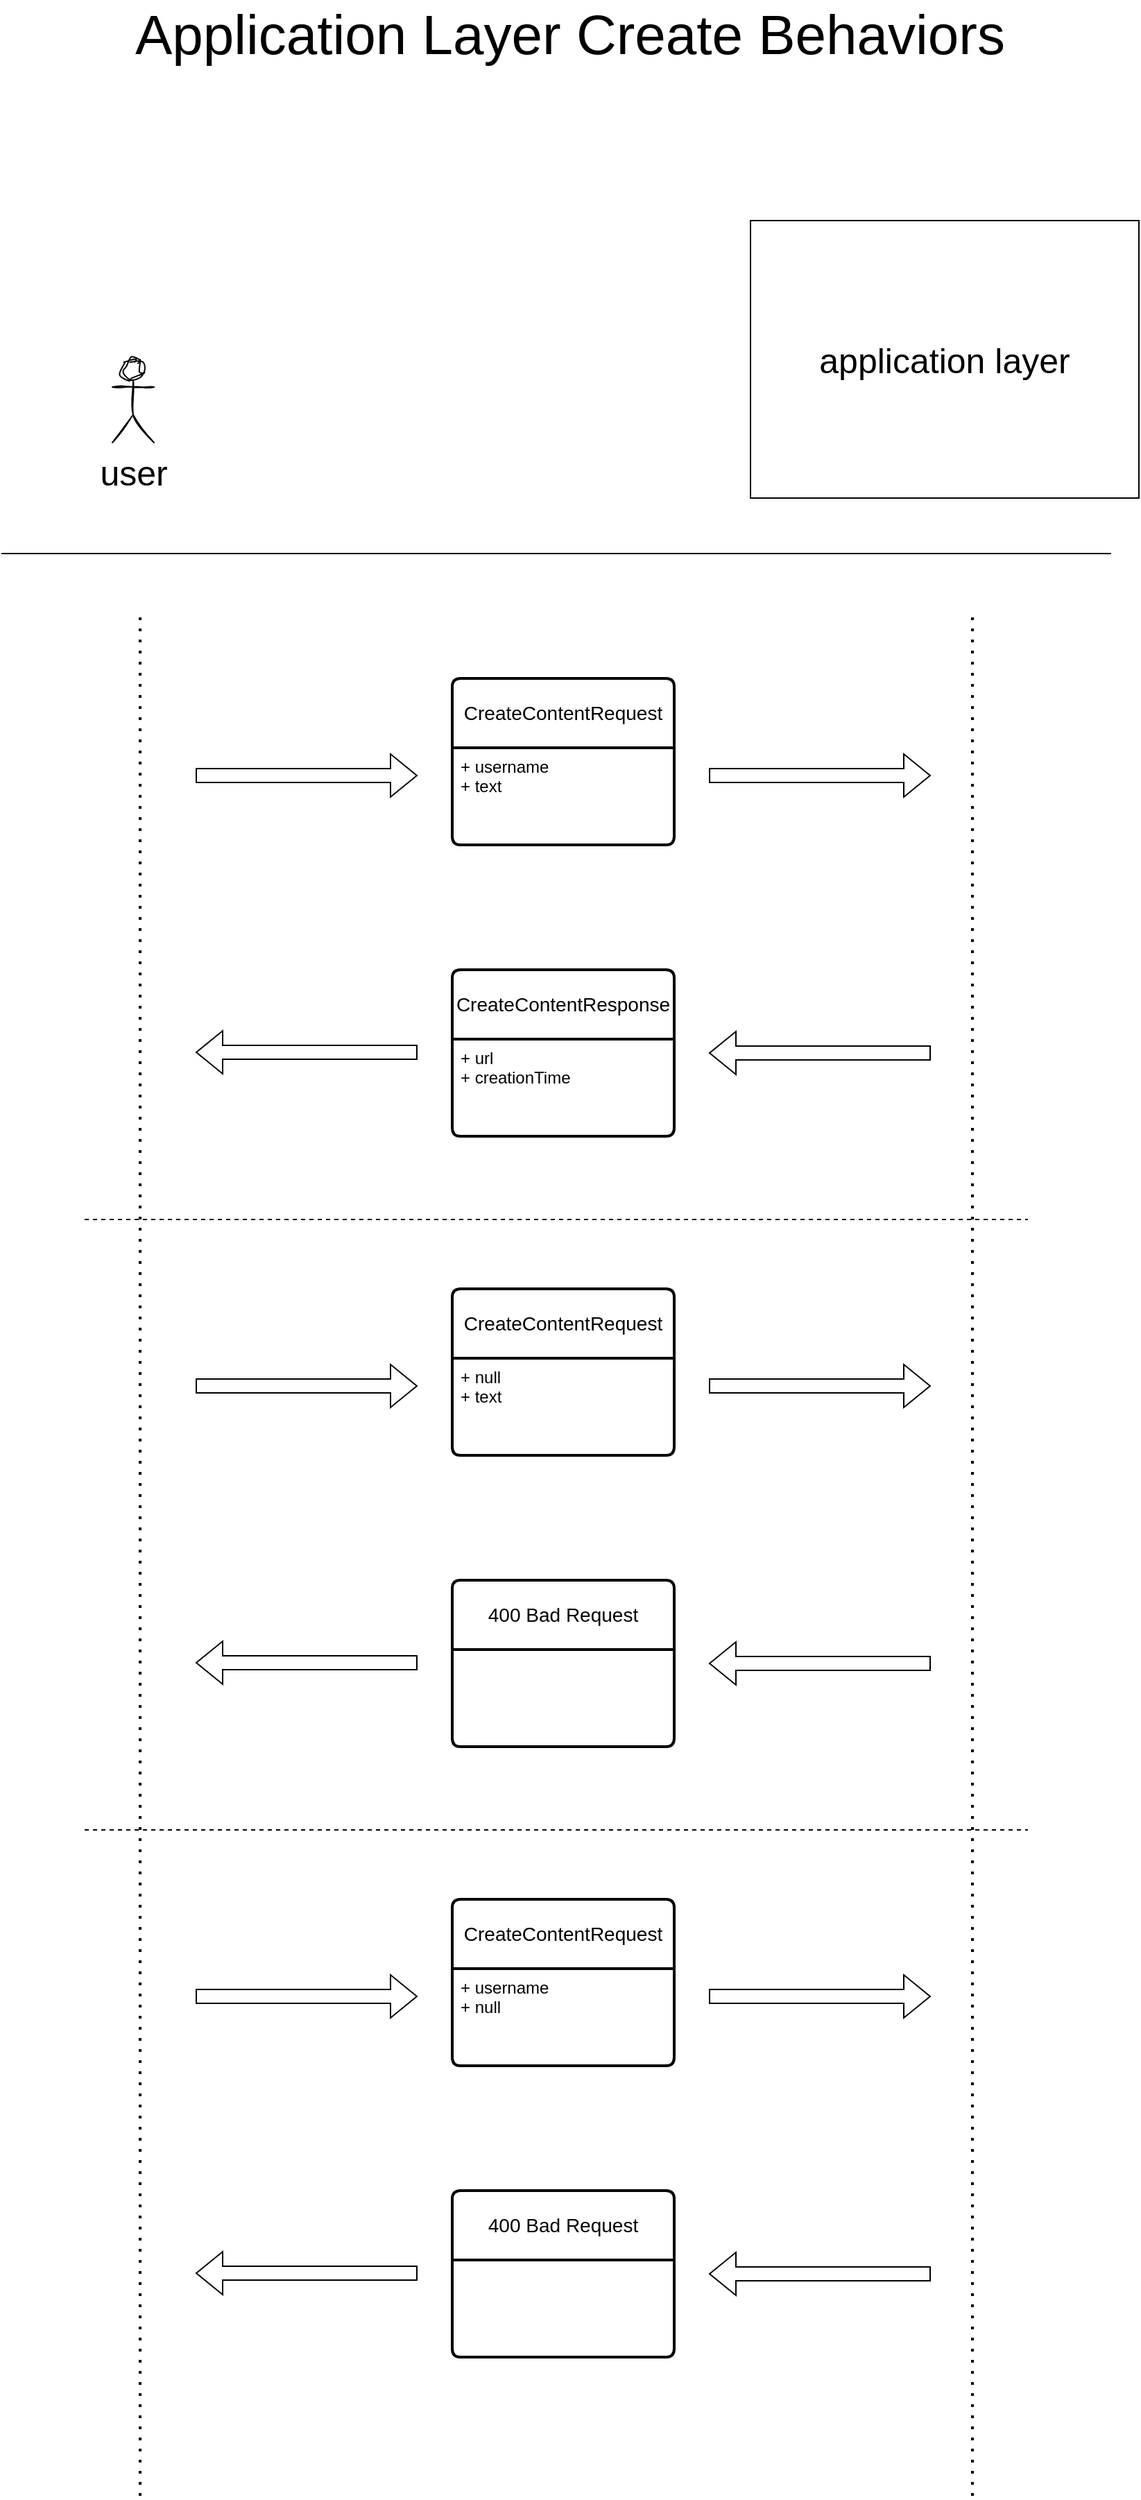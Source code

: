 <mxfile version="26.1.0">
  <diagram name="Page-1" id="Iz_bce_mOnZX7EeWi3lT">
    <mxGraphModel dx="1434" dy="790" grid="1" gridSize="10" guides="1" tooltips="1" connect="1" arrows="1" fold="1" page="1" pageScale="1" pageWidth="850" pageHeight="1100" math="0" shadow="0">
      <root>
        <mxCell id="0" />
        <mxCell id="1" parent="0" />
        <mxCell id="WTP4mRStsItY_csdpR_X-2" value="&lt;div&gt;&lt;font style=&quot;font-size: 40px;&quot;&gt;Application Layer Create Behaviors&lt;/font&gt;&lt;/div&gt;" style="text;html=1;align=center;verticalAlign=middle;whiteSpace=wrap;rounded=0;" vertex="1" parent="1">
          <mxGeometry x="40" y="50" width="780" height="30" as="geometry" />
        </mxCell>
        <mxCell id="WTP4mRStsItY_csdpR_X-3" value="&lt;div&gt;&lt;font style=&quot;font-size: 25px;&quot;&gt;user&lt;/font&gt;&lt;/div&gt;" style="shape=umlActor;verticalLabelPosition=bottom;verticalAlign=top;html=1;outlineConnect=0;sketch=1;curveFitting=1;jiggle=2;" vertex="1" parent="1">
          <mxGeometry x="100" y="300" width="30" height="60" as="geometry" />
        </mxCell>
        <mxCell id="WTP4mRStsItY_csdpR_X-4" value="&lt;font style=&quot;font-size: 25px;&quot;&gt;application layer&lt;/font&gt;" style="rounded=0;whiteSpace=wrap;html=1;" vertex="1" parent="1">
          <mxGeometry x="560" y="200" width="280" height="200" as="geometry" />
        </mxCell>
        <mxCell id="WTP4mRStsItY_csdpR_X-7" value="" style="endArrow=none;html=1;rounded=0;" edge="1" parent="1">
          <mxGeometry width="50" height="50" relative="1" as="geometry">
            <mxPoint x="20" y="440" as="sourcePoint" />
            <mxPoint x="820" y="440" as="targetPoint" />
          </mxGeometry>
        </mxCell>
        <mxCell id="WTP4mRStsItY_csdpR_X-8" value="" style="endArrow=none;dashed=1;html=1;dashPattern=1 3;strokeWidth=2;rounded=0;" edge="1" parent="1">
          <mxGeometry width="50" height="50" relative="1" as="geometry">
            <mxPoint x="720" y="1840" as="sourcePoint" />
            <mxPoint x="720" y="480" as="targetPoint" />
          </mxGeometry>
        </mxCell>
        <mxCell id="WTP4mRStsItY_csdpR_X-9" value="" style="endArrow=none;dashed=1;html=1;dashPattern=1 3;strokeWidth=2;rounded=0;" edge="1" parent="1">
          <mxGeometry width="50" height="50" relative="1" as="geometry">
            <mxPoint x="120" y="1840" as="sourcePoint" />
            <mxPoint x="120" y="480" as="targetPoint" />
          </mxGeometry>
        </mxCell>
        <mxCell id="WTP4mRStsItY_csdpR_X-14" value="CreateContentRequest" style="swimlane;childLayout=stackLayout;horizontal=1;startSize=50;horizontalStack=0;rounded=1;fontSize=14;fontStyle=0;strokeWidth=2;resizeParent=0;resizeLast=1;shadow=0;dashed=0;align=center;arcSize=4;whiteSpace=wrap;html=1;" vertex="1" parent="1">
          <mxGeometry x="345" y="530" width="160" height="120" as="geometry" />
        </mxCell>
        <mxCell id="WTP4mRStsItY_csdpR_X-15" value="&lt;div&gt;+ username&lt;/div&gt;&lt;div&gt;+ text&lt;/div&gt;" style="align=left;strokeColor=none;fillColor=none;spacingLeft=4;spacingRight=4;fontSize=12;verticalAlign=top;resizable=0;rotatable=0;part=1;html=1;whiteSpace=wrap;" vertex="1" parent="WTP4mRStsItY_csdpR_X-14">
          <mxGeometry y="50" width="160" height="70" as="geometry" />
        </mxCell>
        <mxCell id="WTP4mRStsItY_csdpR_X-16" value="CreateContentResponse" style="swimlane;childLayout=stackLayout;horizontal=1;startSize=50;horizontalStack=0;rounded=1;fontSize=14;fontStyle=0;strokeWidth=2;resizeParent=0;resizeLast=1;shadow=0;dashed=0;align=center;arcSize=4;whiteSpace=wrap;html=1;" vertex="1" parent="1">
          <mxGeometry x="345" y="740" width="160" height="120" as="geometry" />
        </mxCell>
        <mxCell id="WTP4mRStsItY_csdpR_X-17" value="&lt;div&gt;+ url&lt;/div&gt;&lt;div&gt;+ creationTime&lt;/div&gt;" style="align=left;strokeColor=none;fillColor=none;spacingLeft=4;spacingRight=4;fontSize=12;verticalAlign=top;resizable=0;rotatable=0;part=1;html=1;whiteSpace=wrap;" vertex="1" parent="WTP4mRStsItY_csdpR_X-16">
          <mxGeometry y="50" width="160" height="70" as="geometry" />
        </mxCell>
        <mxCell id="WTP4mRStsItY_csdpR_X-18" value="" style="shape=flexArrow;endArrow=classic;html=1;rounded=0;" edge="1" parent="1">
          <mxGeometry width="50" height="50" relative="1" as="geometry">
            <mxPoint x="160" y="600" as="sourcePoint" />
            <mxPoint x="320" y="600" as="targetPoint" />
          </mxGeometry>
        </mxCell>
        <mxCell id="WTP4mRStsItY_csdpR_X-19" value="" style="shape=flexArrow;endArrow=classic;html=1;rounded=0;" edge="1" parent="1">
          <mxGeometry width="50" height="50" relative="1" as="geometry">
            <mxPoint x="530" y="600" as="sourcePoint" />
            <mxPoint x="690" y="600" as="targetPoint" />
          </mxGeometry>
        </mxCell>
        <mxCell id="WTP4mRStsItY_csdpR_X-21" value="" style="shape=flexArrow;endArrow=classic;html=1;rounded=0;" edge="1" parent="1">
          <mxGeometry width="50" height="50" relative="1" as="geometry">
            <mxPoint x="690" y="800" as="sourcePoint" />
            <mxPoint x="530" y="800" as="targetPoint" />
          </mxGeometry>
        </mxCell>
        <mxCell id="WTP4mRStsItY_csdpR_X-22" value="" style="shape=flexArrow;endArrow=classic;html=1;rounded=0;" edge="1" parent="1">
          <mxGeometry width="50" height="50" relative="1" as="geometry">
            <mxPoint x="320" y="799.5" as="sourcePoint" />
            <mxPoint x="160" y="799.5" as="targetPoint" />
          </mxGeometry>
        </mxCell>
        <mxCell id="WTP4mRStsItY_csdpR_X-23" value="" style="endArrow=none;dashed=1;html=1;rounded=0;" edge="1" parent="1">
          <mxGeometry width="50" height="50" relative="1" as="geometry">
            <mxPoint x="80" y="920" as="sourcePoint" />
            <mxPoint x="760" y="920" as="targetPoint" />
          </mxGeometry>
        </mxCell>
        <mxCell id="WTP4mRStsItY_csdpR_X-24" value="CreateContentRequest" style="swimlane;childLayout=stackLayout;horizontal=1;startSize=50;horizontalStack=0;rounded=1;fontSize=14;fontStyle=0;strokeWidth=2;resizeParent=0;resizeLast=1;shadow=0;dashed=0;align=center;arcSize=4;whiteSpace=wrap;html=1;" vertex="1" parent="1">
          <mxGeometry x="345" y="970" width="160" height="120" as="geometry" />
        </mxCell>
        <mxCell id="WTP4mRStsItY_csdpR_X-25" value="&lt;div&gt;+ null&lt;/div&gt;&lt;div&gt;+ text&lt;/div&gt;" style="align=left;strokeColor=none;fillColor=none;spacingLeft=4;spacingRight=4;fontSize=12;verticalAlign=top;resizable=0;rotatable=0;part=1;html=1;whiteSpace=wrap;" vertex="1" parent="WTP4mRStsItY_csdpR_X-24">
          <mxGeometry y="50" width="160" height="70" as="geometry" />
        </mxCell>
        <mxCell id="WTP4mRStsItY_csdpR_X-26" value="400 Bad Request" style="swimlane;childLayout=stackLayout;horizontal=1;startSize=50;horizontalStack=0;rounded=1;fontSize=14;fontStyle=0;strokeWidth=2;resizeParent=0;resizeLast=1;shadow=0;dashed=0;align=center;arcSize=4;whiteSpace=wrap;html=1;" vertex="1" parent="1">
          <mxGeometry x="345" y="1180" width="160" height="120" as="geometry" />
        </mxCell>
        <mxCell id="WTP4mRStsItY_csdpR_X-28" value="" style="shape=flexArrow;endArrow=classic;html=1;rounded=0;" edge="1" parent="1">
          <mxGeometry width="50" height="50" relative="1" as="geometry">
            <mxPoint x="160" y="1040" as="sourcePoint" />
            <mxPoint x="320" y="1040" as="targetPoint" />
          </mxGeometry>
        </mxCell>
        <mxCell id="WTP4mRStsItY_csdpR_X-29" value="" style="shape=flexArrow;endArrow=classic;html=1;rounded=0;" edge="1" parent="1">
          <mxGeometry width="50" height="50" relative="1" as="geometry">
            <mxPoint x="530" y="1040" as="sourcePoint" />
            <mxPoint x="690" y="1040" as="targetPoint" />
          </mxGeometry>
        </mxCell>
        <mxCell id="WTP4mRStsItY_csdpR_X-30" value="" style="shape=flexArrow;endArrow=classic;html=1;rounded=0;" edge="1" parent="1">
          <mxGeometry width="50" height="50" relative="1" as="geometry">
            <mxPoint x="690" y="1240" as="sourcePoint" />
            <mxPoint x="530" y="1240" as="targetPoint" />
          </mxGeometry>
        </mxCell>
        <mxCell id="WTP4mRStsItY_csdpR_X-31" value="" style="shape=flexArrow;endArrow=classic;html=1;rounded=0;" edge="1" parent="1">
          <mxGeometry width="50" height="50" relative="1" as="geometry">
            <mxPoint x="320" y="1239.5" as="sourcePoint" />
            <mxPoint x="160" y="1239.5" as="targetPoint" />
          </mxGeometry>
        </mxCell>
        <mxCell id="WTP4mRStsItY_csdpR_X-32" value="" style="endArrow=none;dashed=1;html=1;rounded=0;" edge="1" parent="1">
          <mxGeometry width="50" height="50" relative="1" as="geometry">
            <mxPoint x="80" y="1360" as="sourcePoint" />
            <mxPoint x="760" y="1360" as="targetPoint" />
          </mxGeometry>
        </mxCell>
        <mxCell id="WTP4mRStsItY_csdpR_X-33" value="CreateContentRequest" style="swimlane;childLayout=stackLayout;horizontal=1;startSize=50;horizontalStack=0;rounded=1;fontSize=14;fontStyle=0;strokeWidth=2;resizeParent=0;resizeLast=1;shadow=0;dashed=0;align=center;arcSize=4;whiteSpace=wrap;html=1;" vertex="1" parent="1">
          <mxGeometry x="345" y="1410" width="160" height="120" as="geometry" />
        </mxCell>
        <mxCell id="WTP4mRStsItY_csdpR_X-34" value="&lt;div&gt;+ username&lt;/div&gt;&lt;div&gt;+ null&lt;/div&gt;" style="align=left;strokeColor=none;fillColor=none;spacingLeft=4;spacingRight=4;fontSize=12;verticalAlign=top;resizable=0;rotatable=0;part=1;html=1;whiteSpace=wrap;" vertex="1" parent="WTP4mRStsItY_csdpR_X-33">
          <mxGeometry y="50" width="160" height="70" as="geometry" />
        </mxCell>
        <mxCell id="WTP4mRStsItY_csdpR_X-35" value="400 Bad Request" style="swimlane;childLayout=stackLayout;horizontal=1;startSize=50;horizontalStack=0;rounded=1;fontSize=14;fontStyle=0;strokeWidth=2;resizeParent=0;resizeLast=1;shadow=0;dashed=0;align=center;arcSize=4;whiteSpace=wrap;html=1;" vertex="1" parent="1">
          <mxGeometry x="345" y="1620" width="160" height="120" as="geometry" />
        </mxCell>
        <mxCell id="WTP4mRStsItY_csdpR_X-37" value="" style="shape=flexArrow;endArrow=classic;html=1;rounded=0;" edge="1" parent="1">
          <mxGeometry width="50" height="50" relative="1" as="geometry">
            <mxPoint x="160" y="1480" as="sourcePoint" />
            <mxPoint x="320" y="1480" as="targetPoint" />
          </mxGeometry>
        </mxCell>
        <mxCell id="WTP4mRStsItY_csdpR_X-38" value="" style="shape=flexArrow;endArrow=classic;html=1;rounded=0;" edge="1" parent="1">
          <mxGeometry width="50" height="50" relative="1" as="geometry">
            <mxPoint x="530" y="1480" as="sourcePoint" />
            <mxPoint x="690" y="1480" as="targetPoint" />
          </mxGeometry>
        </mxCell>
        <mxCell id="WTP4mRStsItY_csdpR_X-39" value="" style="shape=flexArrow;endArrow=classic;html=1;rounded=0;" edge="1" parent="1">
          <mxGeometry width="50" height="50" relative="1" as="geometry">
            <mxPoint x="690" y="1680" as="sourcePoint" />
            <mxPoint x="530" y="1680" as="targetPoint" />
          </mxGeometry>
        </mxCell>
        <mxCell id="WTP4mRStsItY_csdpR_X-40" value="" style="shape=flexArrow;endArrow=classic;html=1;rounded=0;" edge="1" parent="1">
          <mxGeometry width="50" height="50" relative="1" as="geometry">
            <mxPoint x="320" y="1679.5" as="sourcePoint" />
            <mxPoint x="160" y="1679.5" as="targetPoint" />
          </mxGeometry>
        </mxCell>
      </root>
    </mxGraphModel>
  </diagram>
</mxfile>
